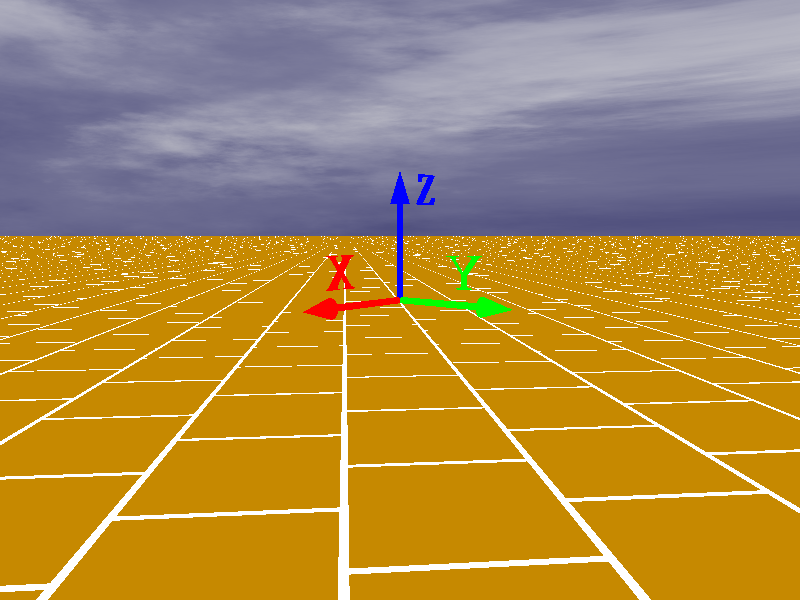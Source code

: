 #include "shapes.inc"
#include "colors.inc"
#include "textures.inc"
#include "woods.inc"
#include "glass.inc"
#include "metals.inc"
#include "functions.inc" 
#include "stones1.inc"
#include "skies.inc"

#declare Pi = 3.1415926535897932384626;

#declare axe=1;
#declare sca=3;
camera {
location <1.2*sca,1*sca,0.5>
look_at <0,0,0>
sky   <0,0,1>
right <-image_width/image_height,0,0>
}



light_source { <-17, 0, 0> color Magenta }
light_source { <0, 0, 0> color White }
light_source { <0, 0, 0> color rgb <0.75,0.5,0.59>spotlight radius 2 falloff 10 tightness 10 point_at <10,0,0>}
light_source { <0 , 10 , 0 > color  rgb <0.5,0.5,0.49>}
light_source { <10 , 10 , 10 > color  rgb <0.825,0.5,0.9>}
light_source { <15 , 15 , -15 > color Red }
light_source { <15 , 15 , 0 > color Green }
light_source { <15 , -15 , 15 > color rgb <0.5,0.25,0.49>}

#declare use_phot=0;
#declare use_area=0;

background {White} // fond blanc


global_settings{
  max_trace_level 60//32*3
  ambient_light 1.00
  assumed_gamma 2.0
  #if (use_phot)
  photons{
   spacing .025
   autostop 0
  }
  #end
}

#declare ciel=1;
#if (ciel)
  sky_sphere {S_Cloud5 rotate <90,0.051, 1>}
#end

#macro flecheDiffuseNom(G,H,Coul,alph,rCyl,rCon,diffu,text1,sca,rot,trans)
#local H1 = G + alph* (H-G);
union{
    union{
      cylinder{
	  G, H1, rCyl
      }
      cone{
	  H1, rCon
	  H , 0
      }
    }
    text {
                ttf "timrom.ttf"  text1
	        0.1, 0  
                scale sca 
                rotate rot
                translate trans 
    } 
    pigment {color Coul} finish {diffuse diffu}
}// fin union
#end // fin macro fleche

// axes
#declare O3=<0,0,0>;
#declare I=<1,0,0>;
#declare J=<0,1,0>;
#declare K=<0,0,1>;
#declare rCyl=0.025;
#declare rCone=0.075;
#if (axe)
  flecheDiffuseNom(O3,I,Red,0.75,rCyl,rCone,1,"X",0.35,<90,0,0>,<0.5,0,0.125>)
  flecheDiffuseNom(O3,J,Green,0.75,rCyl,rCone,1,"Y",0.35,<90,0,-45>,<0.0,0.75,0.1250>)
  flecheDiffuseNom(O3,K,Blue,0.75,rCyl,rCone,1,"Z",0.35,<90,0,180>,<-0.20,0.0,0.750>)
#end

plane{
-z 150
  material {
      texture{pigment
	  { brick rgbt<1.0,1.,1.0,0.250>, rgbt<0.750,.5,0.0,0.850>  
	      mortar 5 brick_size 125   
	  }	
	  finish{phong 0.8	 
	      ambient 0.85
	      diffuse 0.2
	      reflection 0.2    
	  }
      }
      interior { ior 1.3333  fade_distance 1 fade_power 1
		  fade_color <0,0.0,0>  caustics 2.5
      }
  }
rotate <0,0,45>
}



 

